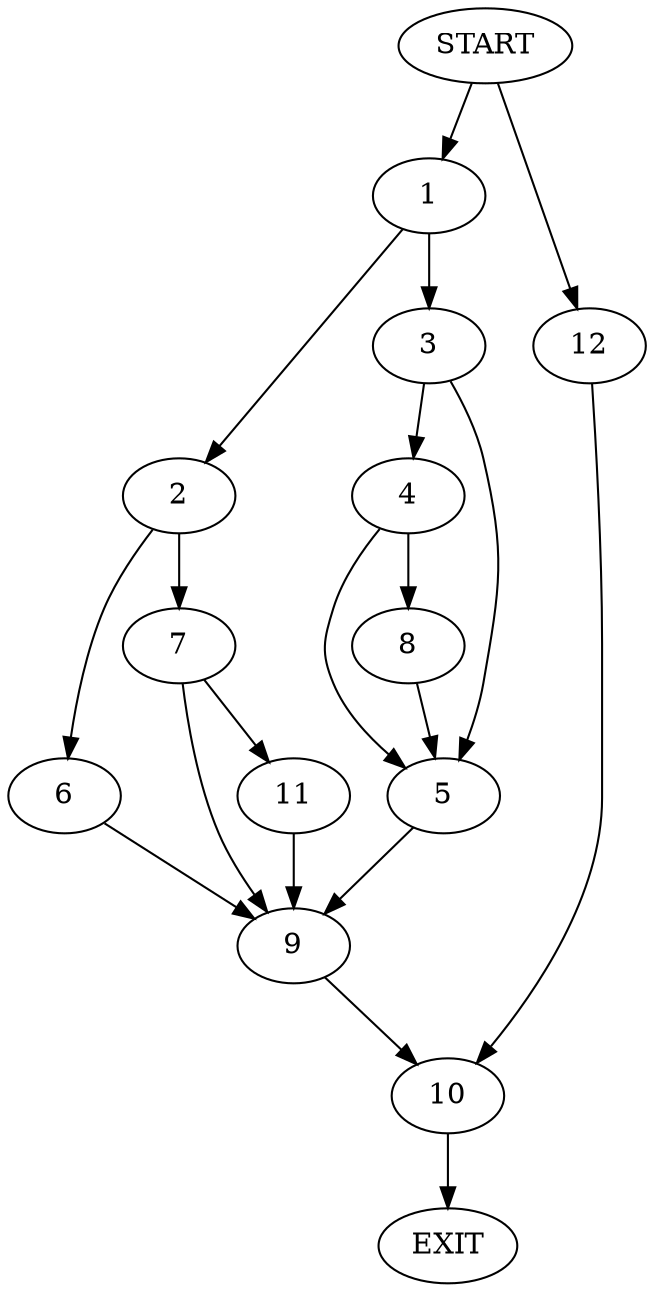 digraph {
0 [label="START"]
13 [label="EXIT"]
0 -> 1
1 -> 2
1 -> 3
3 -> 4
3 -> 5
2 -> 6
2 -> 7
4 -> 8
4 -> 5
5 -> 9
8 -> 5
9 -> 10
6 -> 9
7 -> 9
7 -> 11
11 -> 9
10 -> 13
0 -> 12
12 -> 10
}
